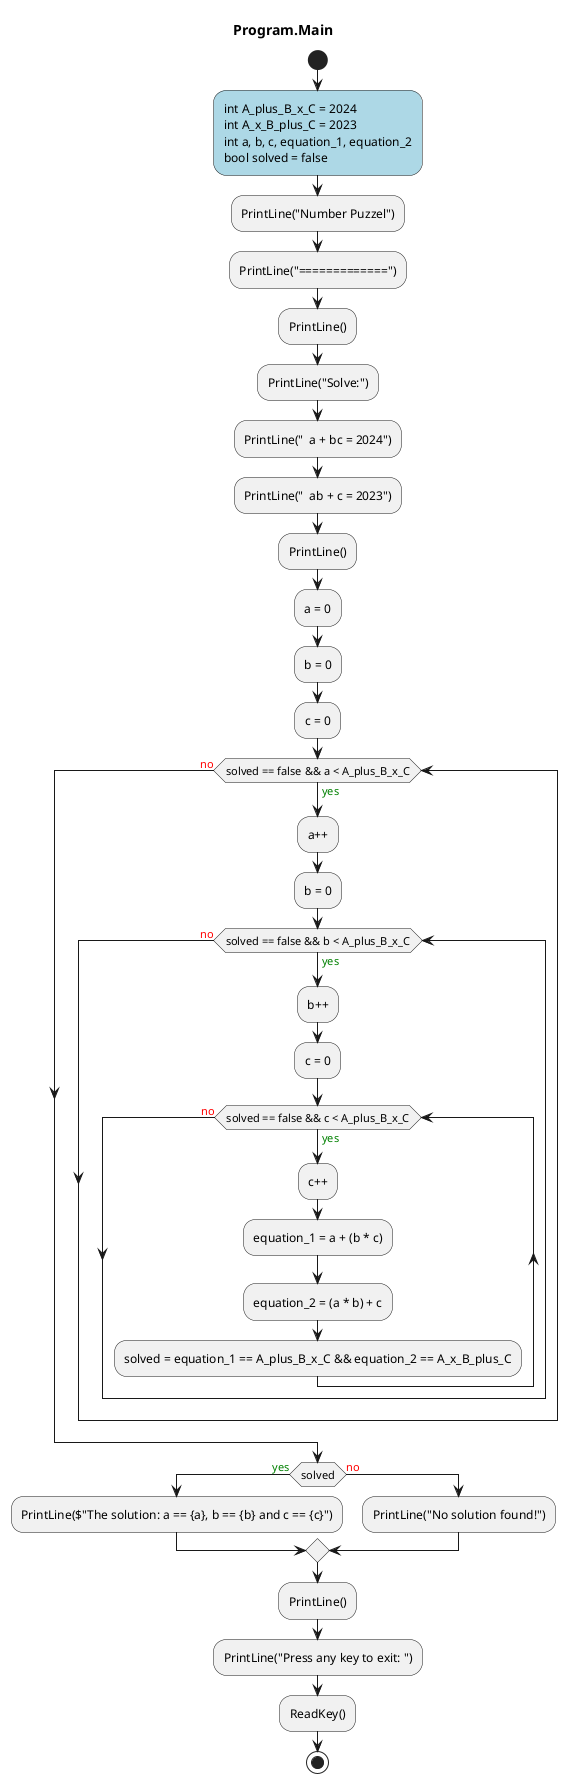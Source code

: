 @startuml Program.Main
title Program.Main
start
#LightBlue:int A_plus_B_x_C = 2024
int A_x_B_plus_C = 2023
int a, b, c, equation_1, equation_2
bool solved = false;
:PrintLine("Number Puzzel");
:PrintLine("=============");
:PrintLine();
:PrintLine("Solve:");
:PrintLine("  a + bc = 2024");
:PrintLine("  ab + c = 2023");
:PrintLine();
:a = 0;
:b = 0;
:c = 0;
while (solved == false && a < A_plus_B_x_C) is (<color:green>yes)
    :a++;
    :b = 0;
    while (solved == false && b < A_plus_B_x_C) is (<color:green>yes)
        :b++;
        :c = 0;
        while (solved == false && c < A_plus_B_x_C) is (<color:green>yes)
            :c++;
            :equation_1 = a + (b * c);
            :equation_2 = (a * b) + c;
            :solved = equation_1 == A_plus_B_x_C && equation_2 == A_x_B_plus_C;
        endwhile (<color:red>no)
    endwhile (<color:red>no)
endwhile (<color:red>no)
if (solved) then (<color:green>yes)
    :PrintLine($"The solution: a == {a}, b == {b} and c == {c}");
  else (<color:red>no)
      :PrintLine("No solution found!");
endif
:PrintLine();
:PrintLine("Press any key to exit: ");
:ReadKey();
stop
@enduml
